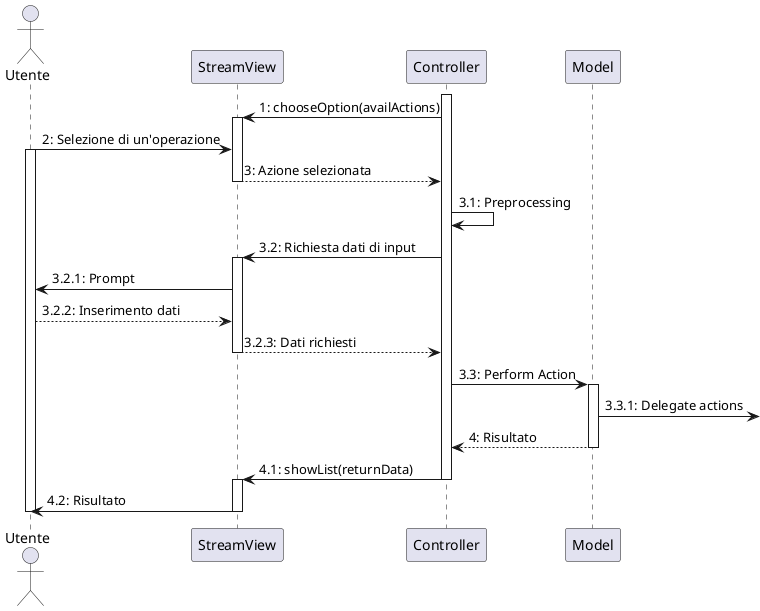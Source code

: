 @startuml

actor user as "Utente"
participant view as "StreamView"
participant controller as "Controller"
participant model as "Model"

activate controller
controller -> view: 1: chooseOption(availActions)

activate view
user -> view: 2: Selezione di un'operazione
activate user
view --> controller: 3: Azione selezionata
deactivate view 

controller -> controller: 3.1: Preprocessing

controller -> view: 3.2: Richiesta dati di input
activate view
view -> user: 3.2.1: Prompt
user --> view: 3.2.2: Inserimento dati
view --> controller: 3.2.3: Dati richiesti
deactivate view

controller -> model: 3.3: Perform Action
activate model
model -> : 3.3.1: Delegate actions
model --> controller: 4: Risultato
deactivate model
controller -> view: 4.1: showList(returnData)
deactivate controller
activate view
view -> user: 4.2: Risultato
deactivate view
deactivate user
@enduml